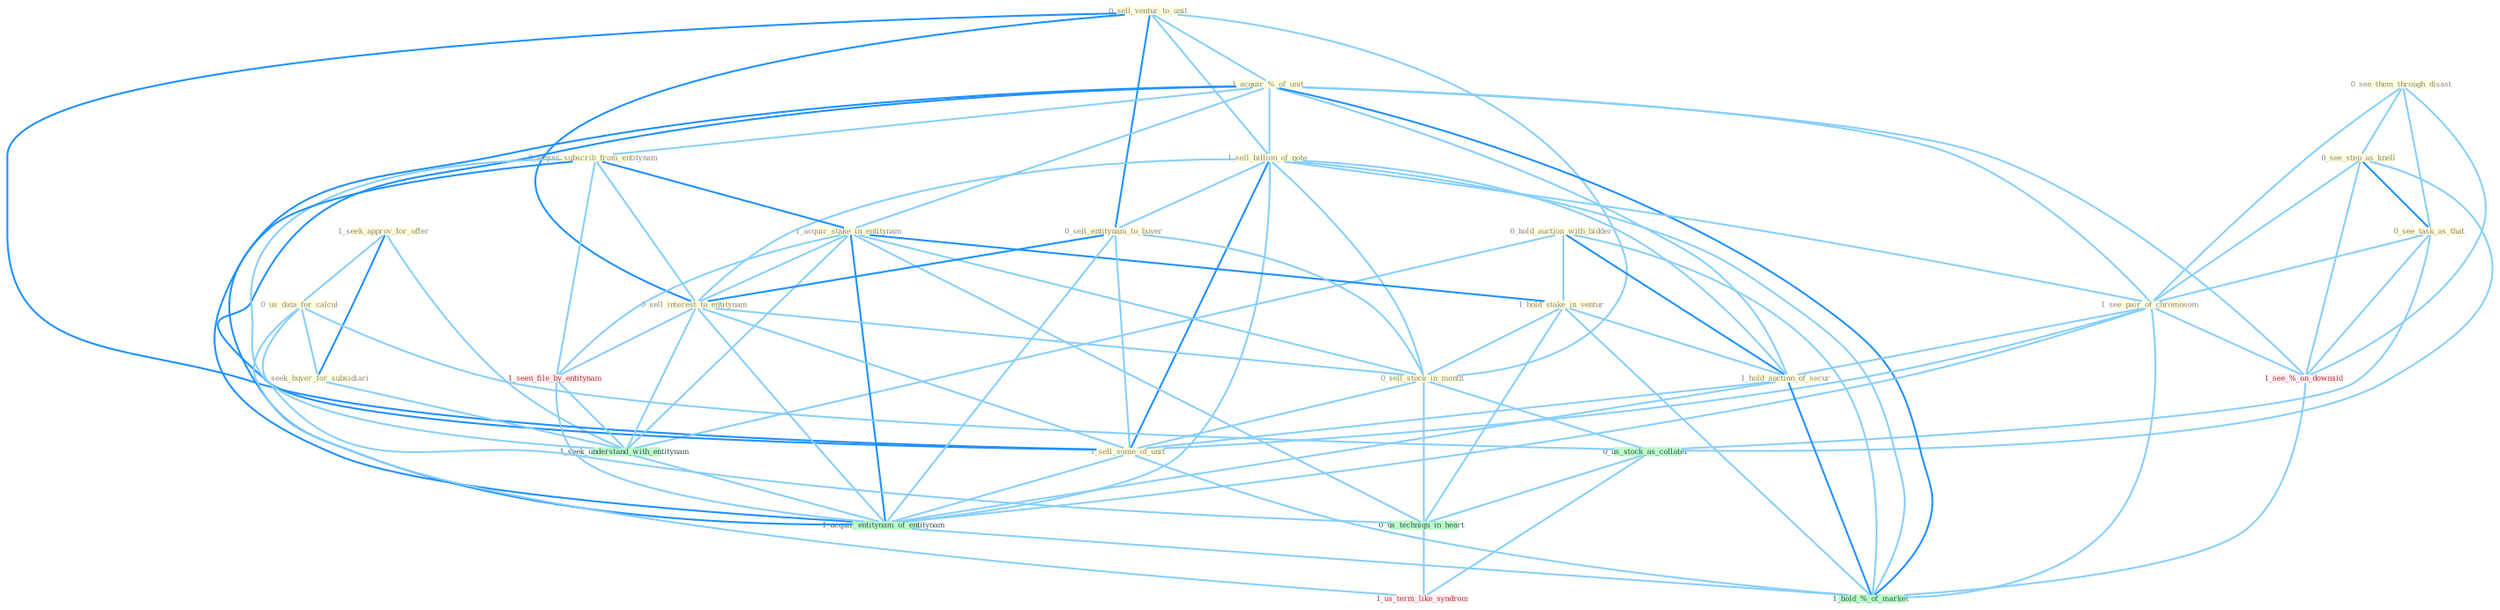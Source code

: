 Graph G{ 
    node
    [shape=polygon,style=filled,width=.5,height=.06,color="#BDFCC9",fixedsize=true,fontsize=4,
    fontcolor="#2f4f4f"];
    {node
    [color="#ffffe0", fontcolor="#8b7d6b"] "0_see_them_through_disast " "1_seek_approv_for_offer " "0_see_step_as_knell " "0_sell_ventur_to_unit " "0_hold_auction_with_bidder " "0_see_task_as_that " "1_acquir_%_of_unit " "1_sell_billion_of_note " "0_acquir_subscrib_from_entitynam " "1_acquir_stake_in_entitynam " "0_sell_entitynam_to_buyer " "0_sell_interest_to_entitynam " "1_see_pair_of_chromosom " "0_us_data_for_calcul " "1_seek_buyer_for_subsidiari " "1_hold_stake_in_ventur " "0_sell_stock_in_month " "1_hold_auction_of_secur " "1_sell_some_of_unit "}
{node [color="#fff0f5", fontcolor="#b22222"] "1_seen_file_by_entitynam " "1_see_%_on_downsid " "1_us_term_like_syndrom "}
edge [color="#B0E2FF"];

	"0_see_them_through_disast " -- "0_see_step_as_knell " [w="1", color="#87cefa" ];
	"0_see_them_through_disast " -- "0_see_task_as_that " [w="1", color="#87cefa" ];
	"0_see_them_through_disast " -- "1_see_pair_of_chromosom " [w="1", color="#87cefa" ];
	"0_see_them_through_disast " -- "1_see_%_on_downsid " [w="1", color="#87cefa" ];
	"1_seek_approv_for_offer " -- "0_us_data_for_calcul " [w="1", color="#87cefa" ];
	"1_seek_approv_for_offer " -- "1_seek_buyer_for_subsidiari " [w="2", color="#1e90ff" , len=0.8];
	"1_seek_approv_for_offer " -- "1_seek_understand_with_entitynam " [w="1", color="#87cefa" ];
	"0_see_step_as_knell " -- "0_see_task_as_that " [w="2", color="#1e90ff" , len=0.8];
	"0_see_step_as_knell " -- "1_see_pair_of_chromosom " [w="1", color="#87cefa" ];
	"0_see_step_as_knell " -- "0_us_stock_as_collater " [w="1", color="#87cefa" ];
	"0_see_step_as_knell " -- "1_see_%_on_downsid " [w="1", color="#87cefa" ];
	"0_sell_ventur_to_unit " -- "1_acquir_%_of_unit " [w="1", color="#87cefa" ];
	"0_sell_ventur_to_unit " -- "1_sell_billion_of_note " [w="1", color="#87cefa" ];
	"0_sell_ventur_to_unit " -- "0_sell_entitynam_to_buyer " [w="2", color="#1e90ff" , len=0.8];
	"0_sell_ventur_to_unit " -- "0_sell_interest_to_entitynam " [w="2", color="#1e90ff" , len=0.8];
	"0_sell_ventur_to_unit " -- "0_sell_stock_in_month " [w="1", color="#87cefa" ];
	"0_sell_ventur_to_unit " -- "1_sell_some_of_unit " [w="2", color="#1e90ff" , len=0.8];
	"0_hold_auction_with_bidder " -- "1_hold_stake_in_ventur " [w="1", color="#87cefa" ];
	"0_hold_auction_with_bidder " -- "1_hold_auction_of_secur " [w="2", color="#1e90ff" , len=0.8];
	"0_hold_auction_with_bidder " -- "1_seek_understand_with_entitynam " [w="1", color="#87cefa" ];
	"0_hold_auction_with_bidder " -- "1_hold_%_of_market " [w="1", color="#87cefa" ];
	"0_see_task_as_that " -- "1_see_pair_of_chromosom " [w="1", color="#87cefa" ];
	"0_see_task_as_that " -- "0_us_stock_as_collater " [w="1", color="#87cefa" ];
	"0_see_task_as_that " -- "1_see_%_on_downsid " [w="1", color="#87cefa" ];
	"1_acquir_%_of_unit " -- "1_sell_billion_of_note " [w="1", color="#87cefa" ];
	"1_acquir_%_of_unit " -- "0_acquir_subscrib_from_entitynam " [w="1", color="#87cefa" ];
	"1_acquir_%_of_unit " -- "1_acquir_stake_in_entitynam " [w="1", color="#87cefa" ];
	"1_acquir_%_of_unit " -- "1_see_pair_of_chromosom " [w="1", color="#87cefa" ];
	"1_acquir_%_of_unit " -- "1_hold_auction_of_secur " [w="1", color="#87cefa" ];
	"1_acquir_%_of_unit " -- "1_sell_some_of_unit " [w="2", color="#1e90ff" , len=0.8];
	"1_acquir_%_of_unit " -- "1_acquir_entitynam_of_entitynam " [w="2", color="#1e90ff" , len=0.8];
	"1_acquir_%_of_unit " -- "1_see_%_on_downsid " [w="1", color="#87cefa" ];
	"1_acquir_%_of_unit " -- "1_hold_%_of_market " [w="2", color="#1e90ff" , len=0.8];
	"1_sell_billion_of_note " -- "0_sell_entitynam_to_buyer " [w="1", color="#87cefa" ];
	"1_sell_billion_of_note " -- "0_sell_interest_to_entitynam " [w="1", color="#87cefa" ];
	"1_sell_billion_of_note " -- "1_see_pair_of_chromosom " [w="1", color="#87cefa" ];
	"1_sell_billion_of_note " -- "0_sell_stock_in_month " [w="1", color="#87cefa" ];
	"1_sell_billion_of_note " -- "1_hold_auction_of_secur " [w="1", color="#87cefa" ];
	"1_sell_billion_of_note " -- "1_sell_some_of_unit " [w="2", color="#1e90ff" , len=0.8];
	"1_sell_billion_of_note " -- "1_acquir_entitynam_of_entitynam " [w="1", color="#87cefa" ];
	"1_sell_billion_of_note " -- "1_hold_%_of_market " [w="1", color="#87cefa" ];
	"0_acquir_subscrib_from_entitynam " -- "1_acquir_stake_in_entitynam " [w="2", color="#1e90ff" , len=0.8];
	"0_acquir_subscrib_from_entitynam " -- "0_sell_interest_to_entitynam " [w="1", color="#87cefa" ];
	"0_acquir_subscrib_from_entitynam " -- "1_seen_file_by_entitynam " [w="1", color="#87cefa" ];
	"0_acquir_subscrib_from_entitynam " -- "1_seek_understand_with_entitynam " [w="1", color="#87cefa" ];
	"0_acquir_subscrib_from_entitynam " -- "1_acquir_entitynam_of_entitynam " [w="2", color="#1e90ff" , len=0.8];
	"1_acquir_stake_in_entitynam " -- "0_sell_interest_to_entitynam " [w="1", color="#87cefa" ];
	"1_acquir_stake_in_entitynam " -- "1_hold_stake_in_ventur " [w="2", color="#1e90ff" , len=0.8];
	"1_acquir_stake_in_entitynam " -- "0_sell_stock_in_month " [w="1", color="#87cefa" ];
	"1_acquir_stake_in_entitynam " -- "1_seen_file_by_entitynam " [w="1", color="#87cefa" ];
	"1_acquir_stake_in_entitynam " -- "1_seek_understand_with_entitynam " [w="1", color="#87cefa" ];
	"1_acquir_stake_in_entitynam " -- "1_acquir_entitynam_of_entitynam " [w="2", color="#1e90ff" , len=0.8];
	"1_acquir_stake_in_entitynam " -- "0_us_techniqu_in_heart " [w="1", color="#87cefa" ];
	"0_sell_entitynam_to_buyer " -- "0_sell_interest_to_entitynam " [w="2", color="#1e90ff" , len=0.8];
	"0_sell_entitynam_to_buyer " -- "0_sell_stock_in_month " [w="1", color="#87cefa" ];
	"0_sell_entitynam_to_buyer " -- "1_sell_some_of_unit " [w="1", color="#87cefa" ];
	"0_sell_entitynam_to_buyer " -- "1_acquir_entitynam_of_entitynam " [w="1", color="#87cefa" ];
	"0_sell_interest_to_entitynam " -- "0_sell_stock_in_month " [w="1", color="#87cefa" ];
	"0_sell_interest_to_entitynam " -- "1_sell_some_of_unit " [w="1", color="#87cefa" ];
	"0_sell_interest_to_entitynam " -- "1_seen_file_by_entitynam " [w="1", color="#87cefa" ];
	"0_sell_interest_to_entitynam " -- "1_seek_understand_with_entitynam " [w="1", color="#87cefa" ];
	"0_sell_interest_to_entitynam " -- "1_acquir_entitynam_of_entitynam " [w="1", color="#87cefa" ];
	"1_see_pair_of_chromosom " -- "1_hold_auction_of_secur " [w="1", color="#87cefa" ];
	"1_see_pair_of_chromosom " -- "1_sell_some_of_unit " [w="1", color="#87cefa" ];
	"1_see_pair_of_chromosom " -- "1_acquir_entitynam_of_entitynam " [w="1", color="#87cefa" ];
	"1_see_pair_of_chromosom " -- "1_see_%_on_downsid " [w="1", color="#87cefa" ];
	"1_see_pair_of_chromosom " -- "1_hold_%_of_market " [w="1", color="#87cefa" ];
	"0_us_data_for_calcul " -- "1_seek_buyer_for_subsidiari " [w="1", color="#87cefa" ];
	"0_us_data_for_calcul " -- "0_us_stock_as_collater " [w="1", color="#87cefa" ];
	"0_us_data_for_calcul " -- "0_us_techniqu_in_heart " [w="1", color="#87cefa" ];
	"0_us_data_for_calcul " -- "1_us_term_like_syndrom " [w="1", color="#87cefa" ];
	"1_seek_buyer_for_subsidiari " -- "1_seek_understand_with_entitynam " [w="1", color="#87cefa" ];
	"1_hold_stake_in_ventur " -- "0_sell_stock_in_month " [w="1", color="#87cefa" ];
	"1_hold_stake_in_ventur " -- "1_hold_auction_of_secur " [w="1", color="#87cefa" ];
	"1_hold_stake_in_ventur " -- "0_us_techniqu_in_heart " [w="1", color="#87cefa" ];
	"1_hold_stake_in_ventur " -- "1_hold_%_of_market " [w="1", color="#87cefa" ];
	"0_sell_stock_in_month " -- "1_sell_some_of_unit " [w="1", color="#87cefa" ];
	"0_sell_stock_in_month " -- "0_us_stock_as_collater " [w="1", color="#87cefa" ];
	"0_sell_stock_in_month " -- "0_us_techniqu_in_heart " [w="1", color="#87cefa" ];
	"1_hold_auction_of_secur " -- "1_sell_some_of_unit " [w="1", color="#87cefa" ];
	"1_hold_auction_of_secur " -- "1_acquir_entitynam_of_entitynam " [w="1", color="#87cefa" ];
	"1_hold_auction_of_secur " -- "1_hold_%_of_market " [w="2", color="#1e90ff" , len=0.8];
	"1_sell_some_of_unit " -- "1_acquir_entitynam_of_entitynam " [w="1", color="#87cefa" ];
	"1_sell_some_of_unit " -- "1_hold_%_of_market " [w="1", color="#87cefa" ];
	"1_seen_file_by_entitynam " -- "1_seek_understand_with_entitynam " [w="1", color="#87cefa" ];
	"1_seen_file_by_entitynam " -- "1_acquir_entitynam_of_entitynam " [w="1", color="#87cefa" ];
	"0_us_stock_as_collater " -- "0_us_techniqu_in_heart " [w="1", color="#87cefa" ];
	"0_us_stock_as_collater " -- "1_us_term_like_syndrom " [w="1", color="#87cefa" ];
	"1_seek_understand_with_entitynam " -- "1_acquir_entitynam_of_entitynam " [w="1", color="#87cefa" ];
	"1_acquir_entitynam_of_entitynam " -- "1_hold_%_of_market " [w="1", color="#87cefa" ];
	"0_us_techniqu_in_heart " -- "1_us_term_like_syndrom " [w="1", color="#87cefa" ];
	"1_see_%_on_downsid " -- "1_hold_%_of_market " [w="1", color="#87cefa" ];
}
